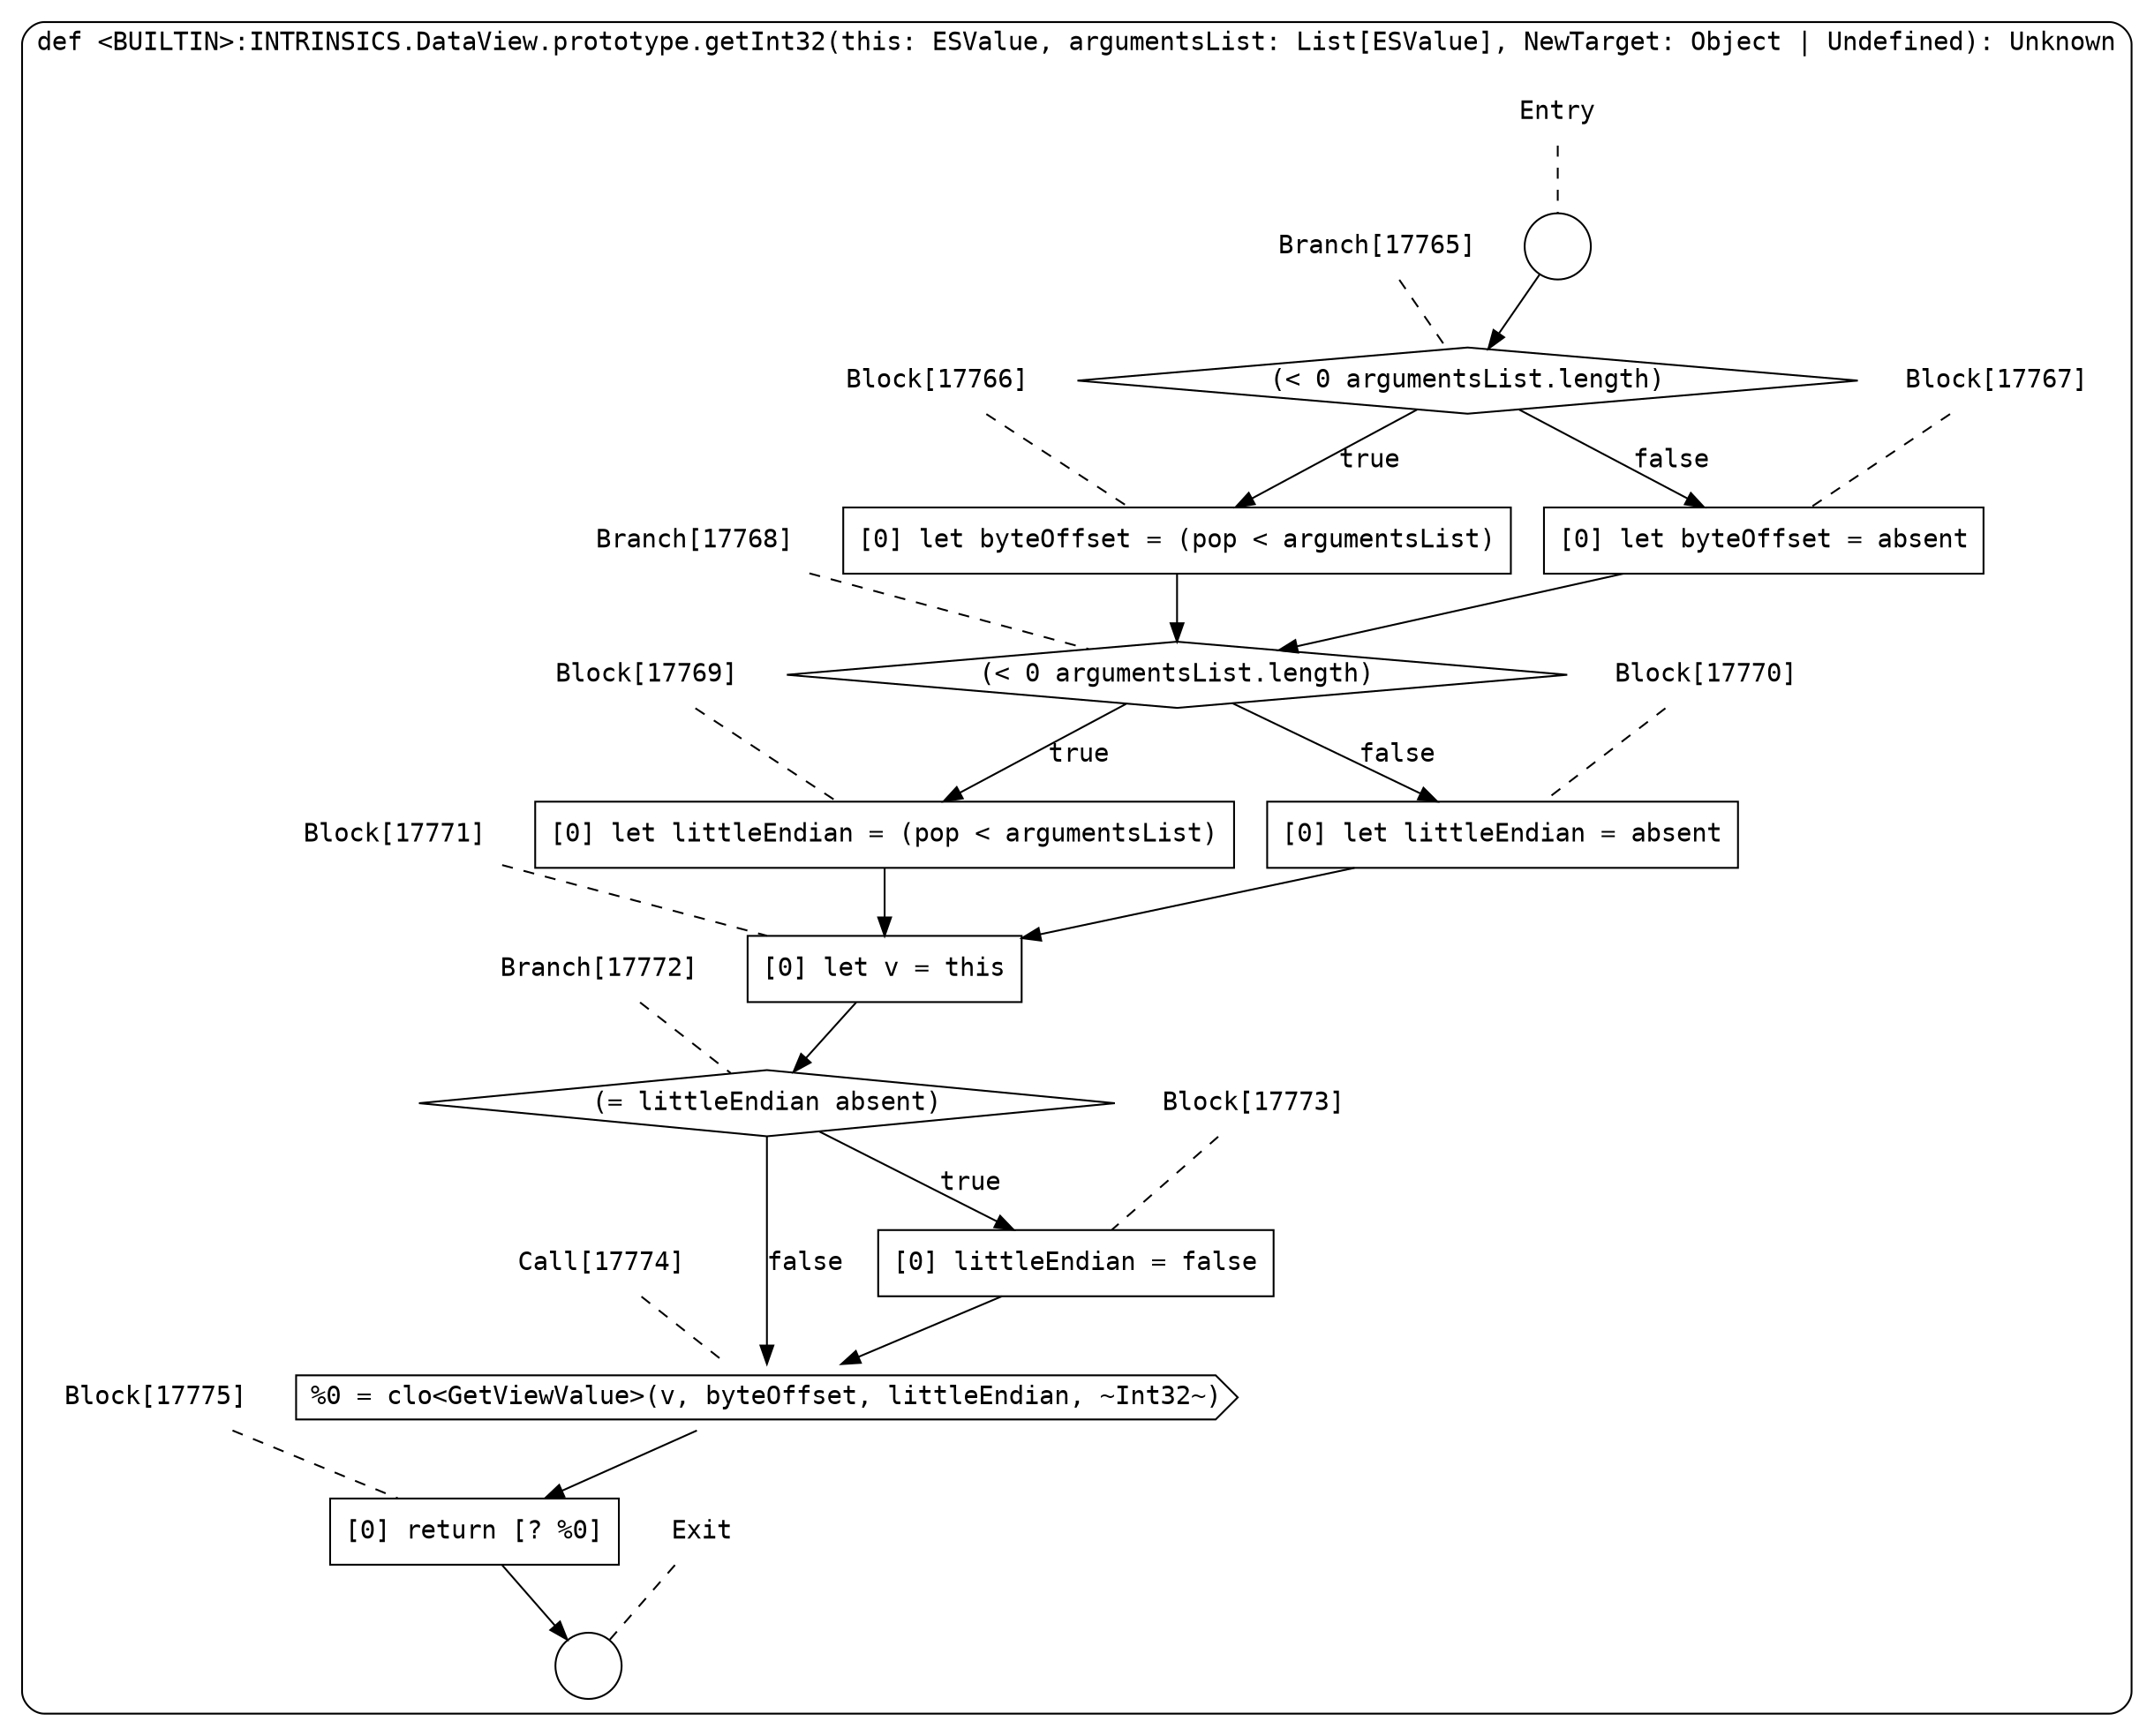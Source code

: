 digraph {
  graph [fontname = "Consolas"]
  node [fontname = "Consolas"]
  edge [fontname = "Consolas"]
  subgraph cluster2506 {
    label = "def <BUILTIN>:INTRINSICS.DataView.prototype.getInt32(this: ESValue, argumentsList: List[ESValue], NewTarget: Object | Undefined): Unknown"
    style = rounded
    cluster2506_entry_name [shape=none, label=<<font color="black">Entry</font>>]
    cluster2506_entry_name -> cluster2506_entry [arrowhead=none, color="black", style=dashed]
    cluster2506_entry [shape=circle label=" " color="black" fillcolor="white" style=filled]
    cluster2506_entry -> node17765 [color="black"]
    cluster2506_exit_name [shape=none, label=<<font color="black">Exit</font>>]
    cluster2506_exit_name -> cluster2506_exit [arrowhead=none, color="black", style=dashed]
    cluster2506_exit [shape=circle label=" " color="black" fillcolor="white" style=filled]
    node17765_name [shape=none, label=<<font color="black">Branch[17765]</font>>]
    node17765_name -> node17765 [arrowhead=none, color="black", style=dashed]
    node17765 [shape=diamond, label=<<font color="black">(&lt; 0 argumentsList.length)</font>> color="black" fillcolor="white", style=filled]
    node17765 -> node17766 [label=<<font color="black">true</font>> color="black"]
    node17765 -> node17767 [label=<<font color="black">false</font>> color="black"]
    node17766_name [shape=none, label=<<font color="black">Block[17766]</font>>]
    node17766_name -> node17766 [arrowhead=none, color="black", style=dashed]
    node17766 [shape=box, label=<<font color="black">[0] let byteOffset = (pop &lt; argumentsList)<BR ALIGN="LEFT"/></font>> color="black" fillcolor="white", style=filled]
    node17766 -> node17768 [color="black"]
    node17767_name [shape=none, label=<<font color="black">Block[17767]</font>>]
    node17767_name -> node17767 [arrowhead=none, color="black", style=dashed]
    node17767 [shape=box, label=<<font color="black">[0] let byteOffset = absent<BR ALIGN="LEFT"/></font>> color="black" fillcolor="white", style=filled]
    node17767 -> node17768 [color="black"]
    node17768_name [shape=none, label=<<font color="black">Branch[17768]</font>>]
    node17768_name -> node17768 [arrowhead=none, color="black", style=dashed]
    node17768 [shape=diamond, label=<<font color="black">(&lt; 0 argumentsList.length)</font>> color="black" fillcolor="white", style=filled]
    node17768 -> node17769 [label=<<font color="black">true</font>> color="black"]
    node17768 -> node17770 [label=<<font color="black">false</font>> color="black"]
    node17769_name [shape=none, label=<<font color="black">Block[17769]</font>>]
    node17769_name -> node17769 [arrowhead=none, color="black", style=dashed]
    node17769 [shape=box, label=<<font color="black">[0] let littleEndian = (pop &lt; argumentsList)<BR ALIGN="LEFT"/></font>> color="black" fillcolor="white", style=filled]
    node17769 -> node17771 [color="black"]
    node17770_name [shape=none, label=<<font color="black">Block[17770]</font>>]
    node17770_name -> node17770 [arrowhead=none, color="black", style=dashed]
    node17770 [shape=box, label=<<font color="black">[0] let littleEndian = absent<BR ALIGN="LEFT"/></font>> color="black" fillcolor="white", style=filled]
    node17770 -> node17771 [color="black"]
    node17771_name [shape=none, label=<<font color="black">Block[17771]</font>>]
    node17771_name -> node17771 [arrowhead=none, color="black", style=dashed]
    node17771 [shape=box, label=<<font color="black">[0] let v = this<BR ALIGN="LEFT"/></font>> color="black" fillcolor="white", style=filled]
    node17771 -> node17772 [color="black"]
    node17772_name [shape=none, label=<<font color="black">Branch[17772]</font>>]
    node17772_name -> node17772 [arrowhead=none, color="black", style=dashed]
    node17772 [shape=diamond, label=<<font color="black">(= littleEndian absent)</font>> color="black" fillcolor="white", style=filled]
    node17772 -> node17773 [label=<<font color="black">true</font>> color="black"]
    node17772 -> node17774 [label=<<font color="black">false</font>> color="black"]
    node17773_name [shape=none, label=<<font color="black">Block[17773]</font>>]
    node17773_name -> node17773 [arrowhead=none, color="black", style=dashed]
    node17773 [shape=box, label=<<font color="black">[0] littleEndian = false<BR ALIGN="LEFT"/></font>> color="black" fillcolor="white", style=filled]
    node17773 -> node17774 [color="black"]
    node17774_name [shape=none, label=<<font color="black">Call[17774]</font>>]
    node17774_name -> node17774 [arrowhead=none, color="black", style=dashed]
    node17774 [shape=cds, label=<<font color="black">%0 = clo&lt;GetViewValue&gt;(v, byteOffset, littleEndian, ~Int32~)</font>> color="black" fillcolor="white", style=filled]
    node17774 -> node17775 [color="black"]
    node17775_name [shape=none, label=<<font color="black">Block[17775]</font>>]
    node17775_name -> node17775 [arrowhead=none, color="black", style=dashed]
    node17775 [shape=box, label=<<font color="black">[0] return [? %0]<BR ALIGN="LEFT"/></font>> color="black" fillcolor="white", style=filled]
    node17775 -> cluster2506_exit [color="black"]
  }
}